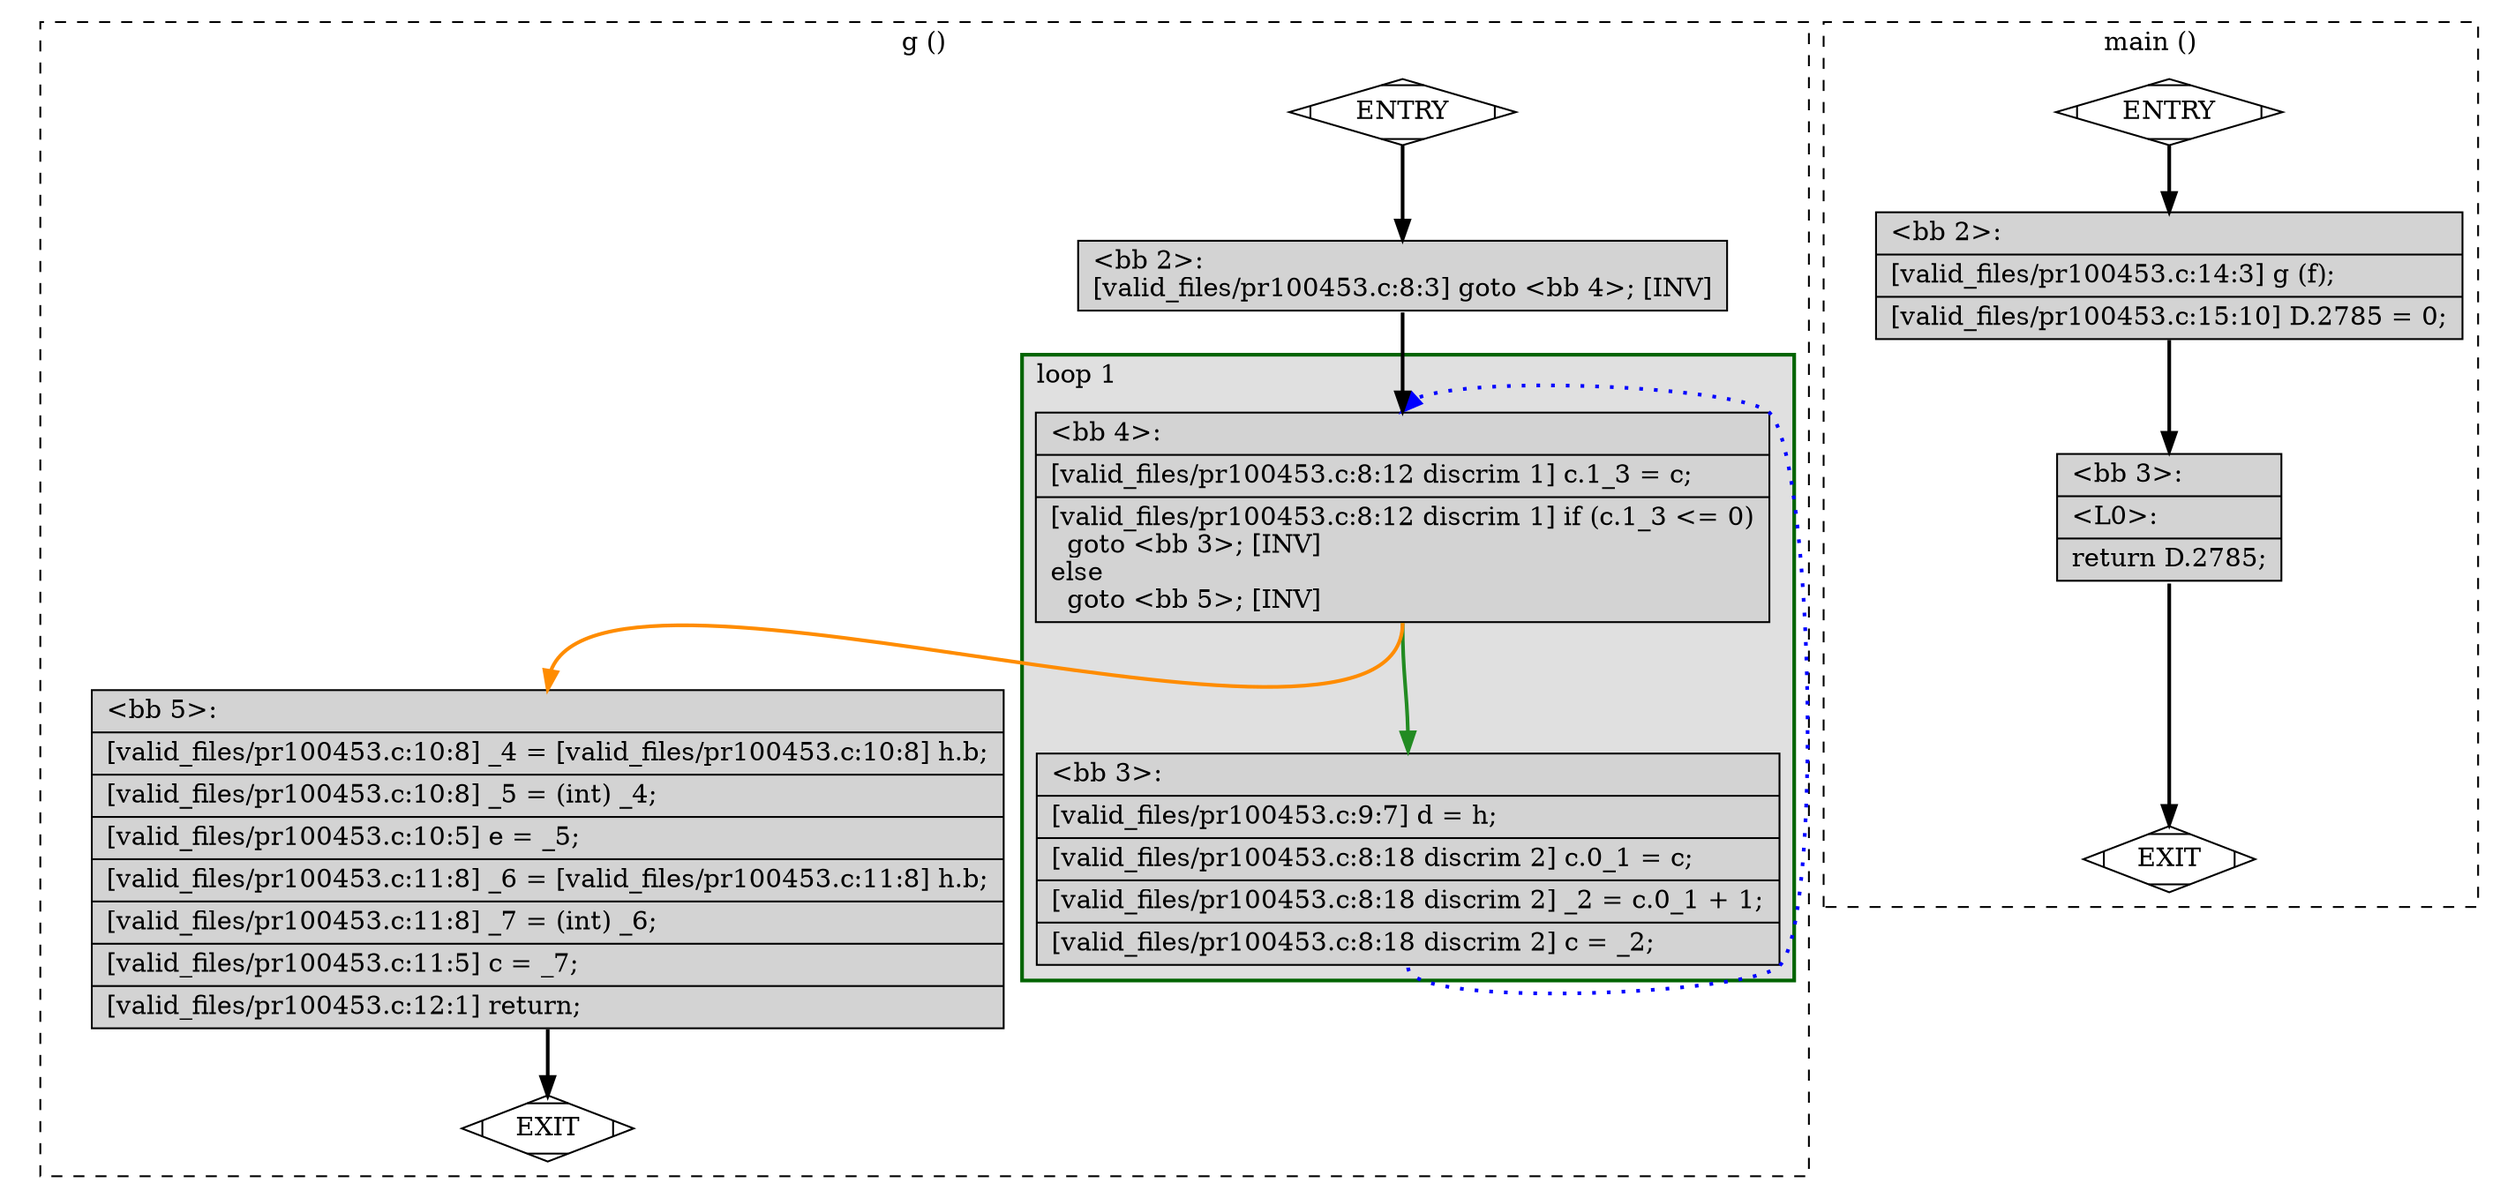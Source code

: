 digraph "a-pr100453.c.015t.cfg" {
overlap=false;
subgraph "cluster_g" {
	style="dashed";
	color="black";
	label="g ()";
	subgraph cluster_0_1 {
	style="filled";
	color="darkgreen";
	fillcolor="grey88";
	label="loop 1";
	labeljust=l;
	penwidth=2;
	fn_0_basic_block_4 [shape=record,style=filled,fillcolor=lightgrey,label="{\<bb\ 4\>:\l\
|[valid_files/pr100453.c:8:12\ discrim\ 1]\ c.1_3\ =\ c;\l\
|[valid_files/pr100453.c:8:12\ discrim\ 1]\ if\ (c.1_3\ \<=\ 0)\l\
\ \ goto\ \<bb\ 3\>;\ [INV]\l\
else\l\
\ \ goto\ \<bb\ 5\>;\ [INV]\l\
}"];

	fn_0_basic_block_3 [shape=record,style=filled,fillcolor=lightgrey,label="{\<bb\ 3\>:\l\
|[valid_files/pr100453.c:9:7]\ d\ =\ h;\l\
|[valid_files/pr100453.c:8:18\ discrim\ 2]\ c.0_1\ =\ c;\l\
|[valid_files/pr100453.c:8:18\ discrim\ 2]\ _2\ =\ c.0_1\ +\ 1;\l\
|[valid_files/pr100453.c:8:18\ discrim\ 2]\ c\ =\ _2;\l\
}"];

	}
	fn_0_basic_block_0 [shape=Mdiamond,style=filled,fillcolor=white,label="ENTRY"];

	fn_0_basic_block_1 [shape=Mdiamond,style=filled,fillcolor=white,label="EXIT"];

	fn_0_basic_block_2 [shape=record,style=filled,fillcolor=lightgrey,label="{\<bb\ 2\>:\l\
[valid_files/pr100453.c:8:3]\ goto\ \<bb\ 4\>;\ [INV]\l\
}"];

	fn_0_basic_block_5 [shape=record,style=filled,fillcolor=lightgrey,label="{\<bb\ 5\>:\l\
|[valid_files/pr100453.c:10:8]\ _4\ =\ [valid_files/pr100453.c:10:8]\ h.b;\l\
|[valid_files/pr100453.c:10:8]\ _5\ =\ (int)\ _4;\l\
|[valid_files/pr100453.c:10:5]\ e\ =\ _5;\l\
|[valid_files/pr100453.c:11:8]\ _6\ =\ [valid_files/pr100453.c:11:8]\ h.b;\l\
|[valid_files/pr100453.c:11:8]\ _7\ =\ (int)\ _6;\l\
|[valid_files/pr100453.c:11:5]\ c\ =\ _7;\l\
|[valid_files/pr100453.c:12:1]\ return;\l\
}"];

	fn_0_basic_block_0:s -> fn_0_basic_block_2:n [style="solid,bold",color=black,weight=100,constraint=true];
	fn_0_basic_block_2:s -> fn_0_basic_block_4:n [style="solid,bold",color=black,weight=100,constraint=true];
	fn_0_basic_block_3:s -> fn_0_basic_block_4:n [style="dotted,bold",color=blue,weight=10,constraint=false];
	fn_0_basic_block_4:s -> fn_0_basic_block_3:n [style="solid,bold",color=forestgreen,weight=10,constraint=true];
	fn_0_basic_block_4:s -> fn_0_basic_block_5:n [style="solid,bold",color=darkorange,weight=10,constraint=true];
	fn_0_basic_block_5:s -> fn_0_basic_block_1:n [style="solid,bold",color=black,weight=10,constraint=true];
	fn_0_basic_block_0:s -> fn_0_basic_block_1:n [style="invis",constraint=true];
}
subgraph "cluster_main" {
	style="dashed";
	color="black";
	label="main ()";
	fn_1_basic_block_0 [shape=Mdiamond,style=filled,fillcolor=white,label="ENTRY"];

	fn_1_basic_block_1 [shape=Mdiamond,style=filled,fillcolor=white,label="EXIT"];

	fn_1_basic_block_2 [shape=record,style=filled,fillcolor=lightgrey,label="{\<bb\ 2\>:\l\
|[valid_files/pr100453.c:14:3]\ g\ (f);\l\
|[valid_files/pr100453.c:15:10]\ D.2785\ =\ 0;\l\
}"];

	fn_1_basic_block_3 [shape=record,style=filled,fillcolor=lightgrey,label="{\<bb\ 3\>:\l\
|\<L0\>:\l\
|return\ D.2785;\l\
}"];

	fn_1_basic_block_0:s -> fn_1_basic_block_2:n [style="solid,bold",color=black,weight=100,constraint=true];
	fn_1_basic_block_2:s -> fn_1_basic_block_3:n [style="solid,bold",color=black,weight=100,constraint=true];
	fn_1_basic_block_3:s -> fn_1_basic_block_1:n [style="solid,bold",color=black,weight=10,constraint=true];
	fn_1_basic_block_0:s -> fn_1_basic_block_1:n [style="invis",constraint=true];
}
}

